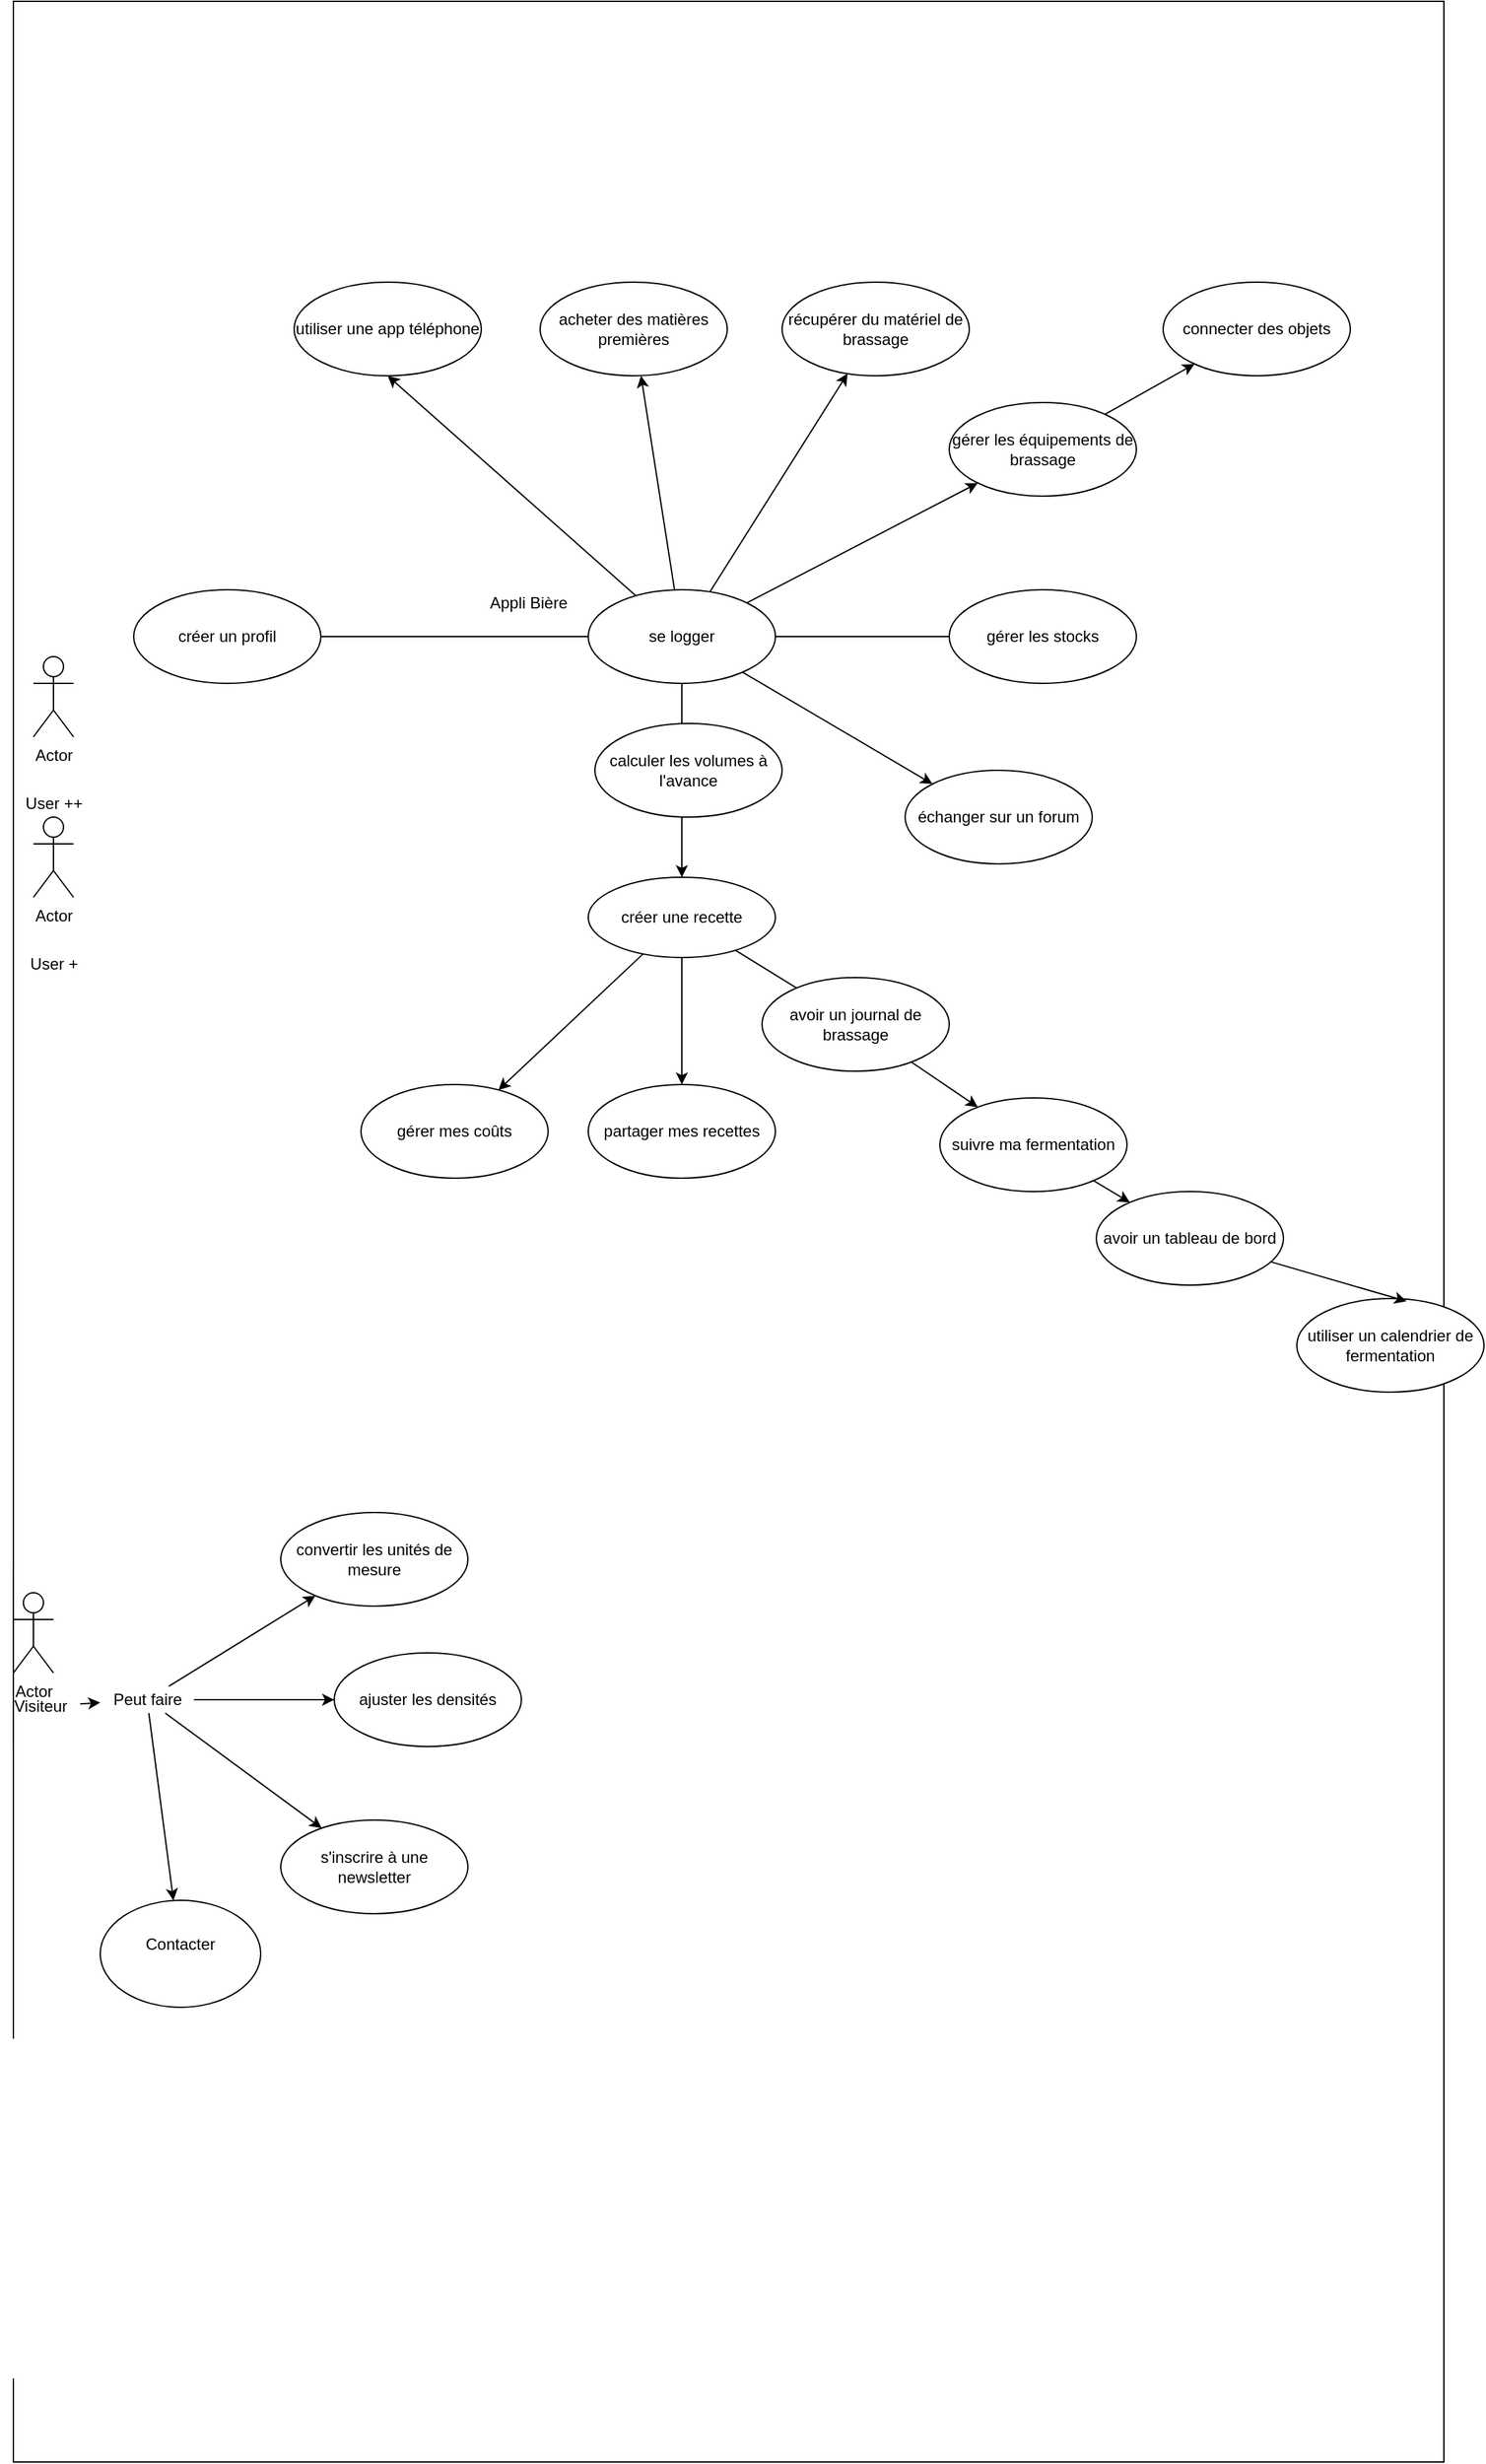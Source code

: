 <mxfile>
    <diagram id="Rmy6Oijv7eUS5dx1MSk9" name="Page-1">
        <mxGraphModel dx="1003" dy="1795" grid="1" gridSize="10" guides="1" tooltips="1" connect="1" arrows="1" fold="1" page="1" pageScale="1" pageWidth="827" pageHeight="1169" math="0" shadow="0">
            <root>
                <mxCell id="0"/>
                <mxCell id="1" parent="0"/>
                <mxCell id="26" value="" style="shape=ext;double=1;rounded=0;whiteSpace=wrap;html=1;shadow=1;" vertex="1" parent="1">
                    <mxGeometry x="20" y="900" width="880" height="130" as="geometry"/>
                </mxCell>
                <mxCell id="ZsX7-QmTqDi4WRC6YvOe-1" value="&lt;h5&gt;&lt;br&gt;&lt;/h5&gt;" style="whiteSpace=wrap;html=1;" parent="1" vertex="1">
                    <mxGeometry x="20" y="-270" width="1070" height="1840" as="geometry"/>
                </mxCell>
                <mxCell id="6" style="edgeStyle=none;html=1;exitX=0.5;exitY=1;exitDx=0;exitDy=0;" edge="1" parent="1" source="ZsX7-QmTqDi4WRC6YvOe-2" target="ZsX7-QmTqDi4WRC6YvOe-7">
                    <mxGeometry relative="1" as="geometry"/>
                </mxCell>
                <mxCell id="14" style="edgeStyle=none;html=1;entryX=0.5;entryY=1;entryDx=0;entryDy=0;" edge="1" parent="1" source="ZsX7-QmTqDi4WRC6YvOe-2" target="ZsX7-QmTqDi4WRC6YvOe-6">
                    <mxGeometry relative="1" as="geometry"/>
                </mxCell>
                <mxCell id="15" style="edgeStyle=none;html=1;" edge="1" parent="1" source="ZsX7-QmTqDi4WRC6YvOe-2" target="ZsX7-QmTqDi4WRC6YvOe-22">
                    <mxGeometry relative="1" as="geometry"/>
                </mxCell>
                <mxCell id="16" style="edgeStyle=none;html=1;entryX=0;entryY=0;entryDx=0;entryDy=0;" edge="1" parent="1" source="ZsX7-QmTqDi4WRC6YvOe-2" target="ZsX7-QmTqDi4WRC6YvOe-12">
                    <mxGeometry relative="1" as="geometry"/>
                </mxCell>
                <mxCell id="21" style="edgeStyle=none;html=1;" edge="1" parent="1" source="ZsX7-QmTqDi4WRC6YvOe-2" target="ZsX7-QmTqDi4WRC6YvOe-17">
                    <mxGeometry relative="1" as="geometry"/>
                </mxCell>
                <mxCell id="23" style="edgeStyle=none;html=1;" edge="1" parent="1" source="ZsX7-QmTqDi4WRC6YvOe-2" target="ZsX7-QmTqDi4WRC6YvOe-5">
                    <mxGeometry relative="1" as="geometry"/>
                </mxCell>
                <mxCell id="ZsX7-QmTqDi4WRC6YvOe-2" value="se logger" style="ellipse;whiteSpace=wrap;html=1;" parent="1" vertex="1">
                    <mxGeometry x="450" y="170" width="140" height="70" as="geometry"/>
                </mxCell>
                <mxCell id="ZsX7-QmTqDi4WRC6YvOe-3" value="gérer les stocks" style="ellipse;whiteSpace=wrap;html=1;" parent="1" vertex="1">
                    <mxGeometry x="720" y="170" width="140" height="70" as="geometry"/>
                </mxCell>
                <mxCell id="ZsX7-QmTqDi4WRC6YvOe-4" value="convertir les unités de mesure" style="ellipse;whiteSpace=wrap;html=1;" parent="1" vertex="1">
                    <mxGeometry x="220" y="860" width="140" height="70" as="geometry"/>
                </mxCell>
                <mxCell id="ZsX7-QmTqDi4WRC6YvOe-5" value="récupérer du matériel de brassage&lt;br&gt;" style="ellipse;whiteSpace=wrap;html=1;" parent="1" vertex="1">
                    <mxGeometry x="595" y="-60" width="140" height="70" as="geometry"/>
                </mxCell>
                <mxCell id="ZsX7-QmTqDi4WRC6YvOe-6" value="utiliser une app téléphone" style="ellipse;whiteSpace=wrap;html=1;" parent="1" vertex="1">
                    <mxGeometry x="230" y="-60" width="140" height="70" as="geometry"/>
                </mxCell>
                <mxCell id="7" style="edgeStyle=none;html=1;entryX=0.5;entryY=0;entryDx=0;entryDy=0;" edge="1" parent="1" source="ZsX7-QmTqDi4WRC6YvOe-7" target="ZsX7-QmTqDi4WRC6YvOe-15">
                    <mxGeometry relative="1" as="geometry"/>
                </mxCell>
                <mxCell id="11" style="edgeStyle=none;html=1;" edge="1" parent="1" source="ZsX7-QmTqDi4WRC6YvOe-7" target="ZsX7-QmTqDi4WRC6YvOe-21">
                    <mxGeometry relative="1" as="geometry"/>
                </mxCell>
                <mxCell id="17" style="edgeStyle=none;html=1;startArrow=none;" edge="1" parent="1" source="ZsX7-QmTqDi4WRC6YvOe-18" target="ZsX7-QmTqDi4WRC6YvOe-27">
                    <mxGeometry relative="1" as="geometry"/>
                </mxCell>
                <mxCell id="ZsX7-QmTqDi4WRC6YvOe-7" value="créer une recette" style="ellipse;whiteSpace=wrap;html=1;" parent="1" vertex="1">
                    <mxGeometry x="450" y="385" width="140" height="60" as="geometry"/>
                </mxCell>
                <mxCell id="ZsX7-QmTqDi4WRC6YvOe-8" value="s'inscrire à une newsletter" style="ellipse;whiteSpace=wrap;html=1;" parent="1" vertex="1">
                    <mxGeometry x="220" y="1090" width="140" height="70" as="geometry"/>
                </mxCell>
                <mxCell id="ZsX7-QmTqDi4WRC6YvOe-9" value="" style="group" parent="1" vertex="1" connectable="0">
                    <mxGeometry x="10" y="910" width="60" height="105" as="geometry"/>
                </mxCell>
                <mxCell id="ZsX7-QmTqDi4WRC6YvOe-10" value="Actor" style="shape=umlActor;verticalLabelPosition=bottom;verticalAlign=top;html=1;" parent="ZsX7-QmTqDi4WRC6YvOe-9" vertex="1">
                    <mxGeometry x="10" y="10" width="30" height="60" as="geometry"/>
                </mxCell>
                <mxCell id="ZsX7-QmTqDi4WRC6YvOe-11" value="Visiteur" style="text;html=1;resizable=0;autosize=1;align=center;verticalAlign=middle;points=[];fillColor=none;strokeColor=none;rounded=0;" parent="ZsX7-QmTqDi4WRC6YvOe-9" vertex="1">
                    <mxGeometry y="85" width="60" height="20" as="geometry"/>
                </mxCell>
                <mxCell id="ZsX7-QmTqDi4WRC6YvOe-12" value="échanger sur un forum&lt;br&gt;" style="ellipse;whiteSpace=wrap;html=1;" parent="1" vertex="1">
                    <mxGeometry x="687" y="305" width="140" height="70" as="geometry"/>
                </mxCell>
                <mxCell id="ZsX7-QmTqDi4WRC6YvOe-13" value="utiliser un calendrier de fermentation" style="ellipse;whiteSpace=wrap;html=1;" parent="1" vertex="1">
                    <mxGeometry x="980" y="700" width="140" height="70" as="geometry"/>
                </mxCell>
                <mxCell id="ZsX7-QmTqDi4WRC6YvOe-14" value="ajuster les densités" style="ellipse;whiteSpace=wrap;html=1;" parent="1" vertex="1">
                    <mxGeometry x="260" y="965" width="140" height="70" as="geometry"/>
                </mxCell>
                <mxCell id="ZsX7-QmTqDi4WRC6YvOe-15" value="partager mes recettes" style="ellipse;whiteSpace=wrap;html=1;" parent="1" vertex="1">
                    <mxGeometry x="450" y="540" width="140" height="70" as="geometry"/>
                </mxCell>
                <mxCell id="20" style="edgeStyle=none;html=1;entryX=0.586;entryY=0.029;entryDx=0;entryDy=0;entryPerimeter=0;" edge="1" parent="1" source="ZsX7-QmTqDi4WRC6YvOe-16" target="ZsX7-QmTqDi4WRC6YvOe-13">
                    <mxGeometry relative="1" as="geometry"/>
                </mxCell>
                <mxCell id="ZsX7-QmTqDi4WRC6YvOe-16" value="avoir un tableau de bord&lt;br&gt;" style="ellipse;whiteSpace=wrap;html=1;" parent="1" vertex="1">
                    <mxGeometry x="830" y="620" width="140" height="70" as="geometry"/>
                </mxCell>
                <mxCell id="ZsX7-QmTqDi4WRC6YvOe-17" value="acheter des matières premières&lt;br&gt;" style="ellipse;whiteSpace=wrap;html=1;" parent="1" vertex="1">
                    <mxGeometry x="414" y="-60" width="140" height="70" as="geometry"/>
                </mxCell>
                <mxCell id="ZsX7-QmTqDi4WRC6YvOe-19" value="calculer les volumes à l'avance" style="ellipse;whiteSpace=wrap;html=1;" parent="1" vertex="1">
                    <mxGeometry x="455" y="270" width="140" height="70" as="geometry"/>
                </mxCell>
                <mxCell id="ZsX7-QmTqDi4WRC6YvOe-20" value="créer un profil" style="ellipse;whiteSpace=wrap;html=1;" parent="1" vertex="1">
                    <mxGeometry x="110" y="170" width="140" height="70" as="geometry"/>
                </mxCell>
                <mxCell id="ZsX7-QmTqDi4WRC6YvOe-21" value="gérer mes coûts" style="ellipse;whiteSpace=wrap;html=1;" parent="1" vertex="1">
                    <mxGeometry x="280" y="540" width="140" height="70" as="geometry"/>
                </mxCell>
                <mxCell id="18" style="edgeStyle=none;html=1;" edge="1" parent="1" source="ZsX7-QmTqDi4WRC6YvOe-22" target="ZsX7-QmTqDi4WRC6YvOe-28">
                    <mxGeometry relative="1" as="geometry"/>
                </mxCell>
                <mxCell id="ZsX7-QmTqDi4WRC6YvOe-22" value="gérer les équipements de brassage&lt;br&gt;" style="ellipse;whiteSpace=wrap;html=1;" parent="1" vertex="1">
                    <mxGeometry x="720" y="30" width="140" height="70" as="geometry"/>
                </mxCell>
                <mxCell id="ZsX7-QmTqDi4WRC6YvOe-23" value="" style="group" parent="1" vertex="1" connectable="0">
                    <mxGeometry x="20" y="340" width="60" height="120" as="geometry"/>
                </mxCell>
                <mxCell id="ZsX7-QmTqDi4WRC6YvOe-24" value="Actor" style="shape=umlActor;verticalLabelPosition=bottom;verticalAlign=top;html=1;" parent="ZsX7-QmTqDi4WRC6YvOe-23" vertex="1">
                    <mxGeometry x="15" width="30" height="60" as="geometry"/>
                </mxCell>
                <mxCell id="ZsX7-QmTqDi4WRC6YvOe-25" value="User +" style="text;html=1;resizable=0;autosize=1;align=center;verticalAlign=middle;points=[];fillColor=none;strokeColor=none;rounded=0;" parent="ZsX7-QmTqDi4WRC6YvOe-23" vertex="1">
                    <mxGeometry x="5" y="100" width="50" height="20" as="geometry"/>
                </mxCell>
                <mxCell id="ZsX7-QmTqDi4WRC6YvOe-26" value="Appli Bière&lt;br&gt;" style="text;html=1;resizable=0;autosize=1;align=center;verticalAlign=middle;points=[];fillColor=none;strokeColor=none;rounded=0;" parent="1" vertex="1">
                    <mxGeometry x="370" y="170" width="70" height="20" as="geometry"/>
                </mxCell>
                <mxCell id="19" style="edgeStyle=none;html=1;" edge="1" parent="1" source="ZsX7-QmTqDi4WRC6YvOe-27" target="ZsX7-QmTqDi4WRC6YvOe-16">
                    <mxGeometry relative="1" as="geometry"/>
                </mxCell>
                <mxCell id="ZsX7-QmTqDi4WRC6YvOe-27" value="suivre ma fermentation&lt;br&gt;" style="ellipse;whiteSpace=wrap;html=1;" parent="1" vertex="1">
                    <mxGeometry x="713" y="550" width="140" height="70" as="geometry"/>
                </mxCell>
                <mxCell id="ZsX7-QmTqDi4WRC6YvOe-28" value="connecter des objets" style="ellipse;whiteSpace=wrap;html=1;" parent="1" vertex="1">
                    <mxGeometry x="880" y="-60" width="140" height="70" as="geometry"/>
                </mxCell>
                <mxCell id="ZsX7-QmTqDi4WRC6YvOe-29" value="" style="endArrow=none;html=1;rounded=0;" parent="1" source="ZsX7-QmTqDi4WRC6YvOe-20" target="ZsX7-QmTqDi4WRC6YvOe-2" edge="1">
                    <mxGeometry width="50" height="50" relative="1" as="geometry">
                        <mxPoint x="390" y="380" as="sourcePoint"/>
                        <mxPoint x="440" y="330" as="targetPoint"/>
                    </mxGeometry>
                </mxCell>
                <mxCell id="ZsX7-QmTqDi4WRC6YvOe-30" value="" style="endArrow=none;html=1;rounded=0;entryX=1;entryY=0.5;entryDx=0;entryDy=0;" parent="1" source="ZsX7-QmTqDi4WRC6YvOe-3" target="ZsX7-QmTqDi4WRC6YvOe-2" edge="1">
                    <mxGeometry width="50" height="50" relative="1" as="geometry">
                        <mxPoint x="390" y="380" as="sourcePoint"/>
                        <mxPoint x="440" y="330" as="targetPoint"/>
                    </mxGeometry>
                </mxCell>
                <mxCell id="ZsX7-QmTqDi4WRC6YvOe-32" value="&lt;div&gt;Contacter&lt;/div&gt;&lt;div&gt;&lt;br&gt;&lt;/div&gt;" style="ellipse;whiteSpace=wrap;html=1;" parent="1" vertex="1">
                    <mxGeometry x="85" y="1150" width="120" height="80" as="geometry"/>
                </mxCell>
                <mxCell id="2" value="" style="group" vertex="1" connectable="0" parent="1">
                    <mxGeometry x="20" y="220" width="60" height="120" as="geometry"/>
                </mxCell>
                <mxCell id="3" value="Actor" style="shape=umlActor;verticalLabelPosition=bottom;verticalAlign=top;html=1;" vertex="1" parent="2">
                    <mxGeometry x="15" width="30" height="60" as="geometry"/>
                </mxCell>
                <mxCell id="4" value="User ++" style="text;html=1;resizable=0;autosize=1;align=center;verticalAlign=middle;points=[];fillColor=none;strokeColor=none;rounded=0;" vertex="1" parent="2">
                    <mxGeometry y="100" width="60" height="20" as="geometry"/>
                </mxCell>
                <mxCell id="ZsX7-QmTqDi4WRC6YvOe-18" value="avoir un journal de brassage" style="ellipse;whiteSpace=wrap;html=1;" parent="1" vertex="1">
                    <mxGeometry x="580" y="460" width="140" height="70" as="geometry"/>
                </mxCell>
                <mxCell id="24" value="" style="edgeStyle=none;html=1;endArrow=none;" edge="1" parent="1" source="ZsX7-QmTqDi4WRC6YvOe-7" target="ZsX7-QmTqDi4WRC6YvOe-18">
                    <mxGeometry relative="1" as="geometry">
                        <mxPoint x="550.38" y="442.027" as="sourcePoint"/>
                        <mxPoint x="665.682" y="544.495" as="targetPoint"/>
                    </mxGeometry>
                </mxCell>
                <mxCell id="32" style="html=1;" edge="1" parent="1" source="31" target="ZsX7-QmTqDi4WRC6YvOe-4">
                    <mxGeometry relative="1" as="geometry"/>
                </mxCell>
                <mxCell id="34" style="edgeStyle=none;html=1;" edge="1" parent="1" source="31" target="ZsX7-QmTqDi4WRC6YvOe-14">
                    <mxGeometry relative="1" as="geometry"/>
                </mxCell>
                <mxCell id="35" style="edgeStyle=none;html=1;" edge="1" parent="1" source="31" target="ZsX7-QmTqDi4WRC6YvOe-8">
                    <mxGeometry relative="1" as="geometry"/>
                </mxCell>
                <mxCell id="36" style="edgeStyle=none;html=1;" edge="1" parent="1" source="31" target="ZsX7-QmTqDi4WRC6YvOe-32">
                    <mxGeometry relative="1" as="geometry"/>
                </mxCell>
                <mxCell id="31" value="Peut faire" style="text;html=1;align=center;verticalAlign=middle;resizable=0;points=[];autosize=1;strokeColor=none;fillColor=none;" vertex="1" parent="1">
                    <mxGeometry x="85" y="990" width="70" height="20" as="geometry"/>
                </mxCell>
                <mxCell id="33" style="edgeStyle=none;html=1;" edge="1" parent="1" source="ZsX7-QmTqDi4WRC6YvOe-11" target="31">
                    <mxGeometry relative="1" as="geometry"/>
                </mxCell>
            </root>
        </mxGraphModel>
    </diagram>
</mxfile>